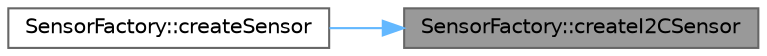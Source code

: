 digraph "SensorFactory::createI2CSensor"
{
 // LATEX_PDF_SIZE
  bgcolor="transparent";
  edge [fontname=Helvetica,fontsize=10,labelfontname=Helvetica,labelfontsize=10];
  node [fontname=Helvetica,fontsize=10,shape=box,height=0.2,width=0.4];
  rankdir="RL";
  Node1 [id="Node000001",label="SensorFactory::createI2CSensor",height=0.2,width=0.4,color="gray40", fillcolor="grey60", style="filled", fontcolor="black",tooltip="Create a sensor using the template method pattern."];
  Node1 -> Node2 [id="edge1_Node000001_Node000002",dir="back",color="steelblue1",style="solid",tooltip=" "];
  Node2 [id="Node000002",label="SensorFactory::createSensor",height=0.2,width=0.4,color="grey40", fillcolor="white", style="filled",URL="$class_sensor_factory.html#a1a691b564c1b5a5f4ce08989980da7f1",tooltip="Create a sensor instance based on the provided configuration."];
}
